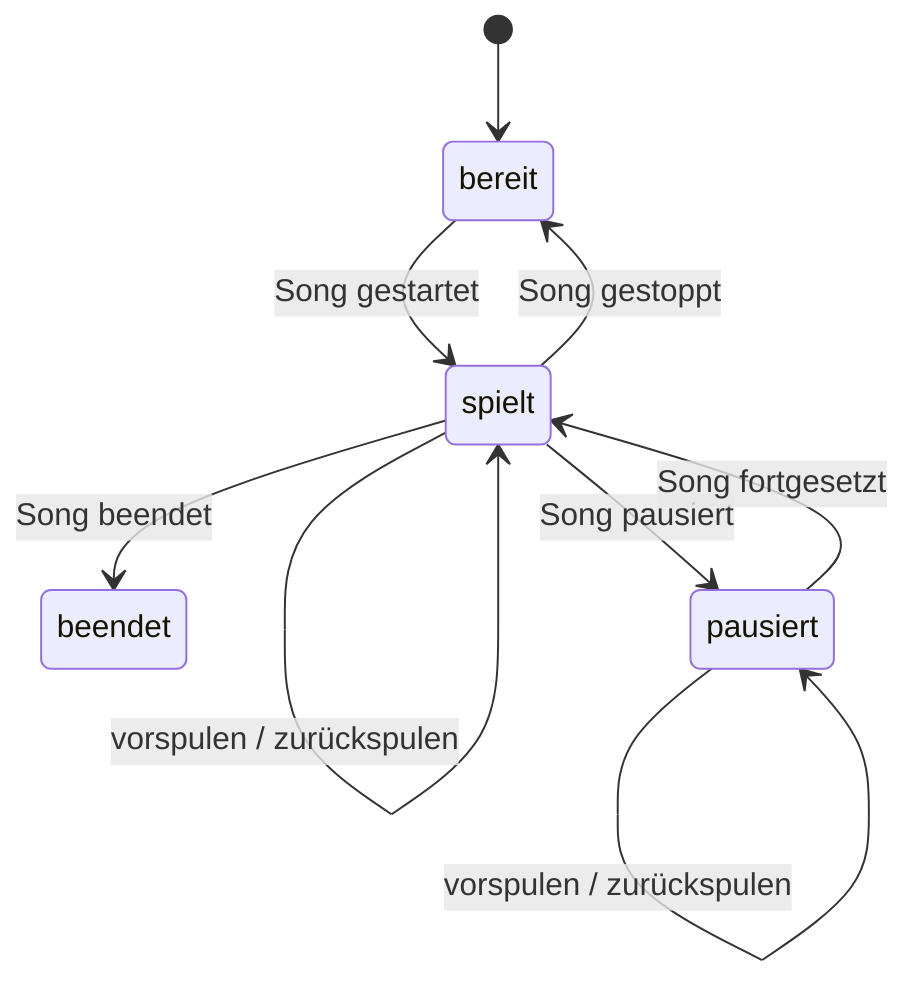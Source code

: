 stateDiagram
        [*] --> bereit
        bereit --> spielt: Song gestartet
        spielt --> beendet: Song beendet
        spielt --> bereit: Song gestoppt
        spielt --> pausiert: Song pausiert
        pausiert --> spielt: Song fortgesetzt

        spielt --> spielt: vorspulen / zurückspulen
        pausiert --> pausiert: vorspulen / zurückspulen